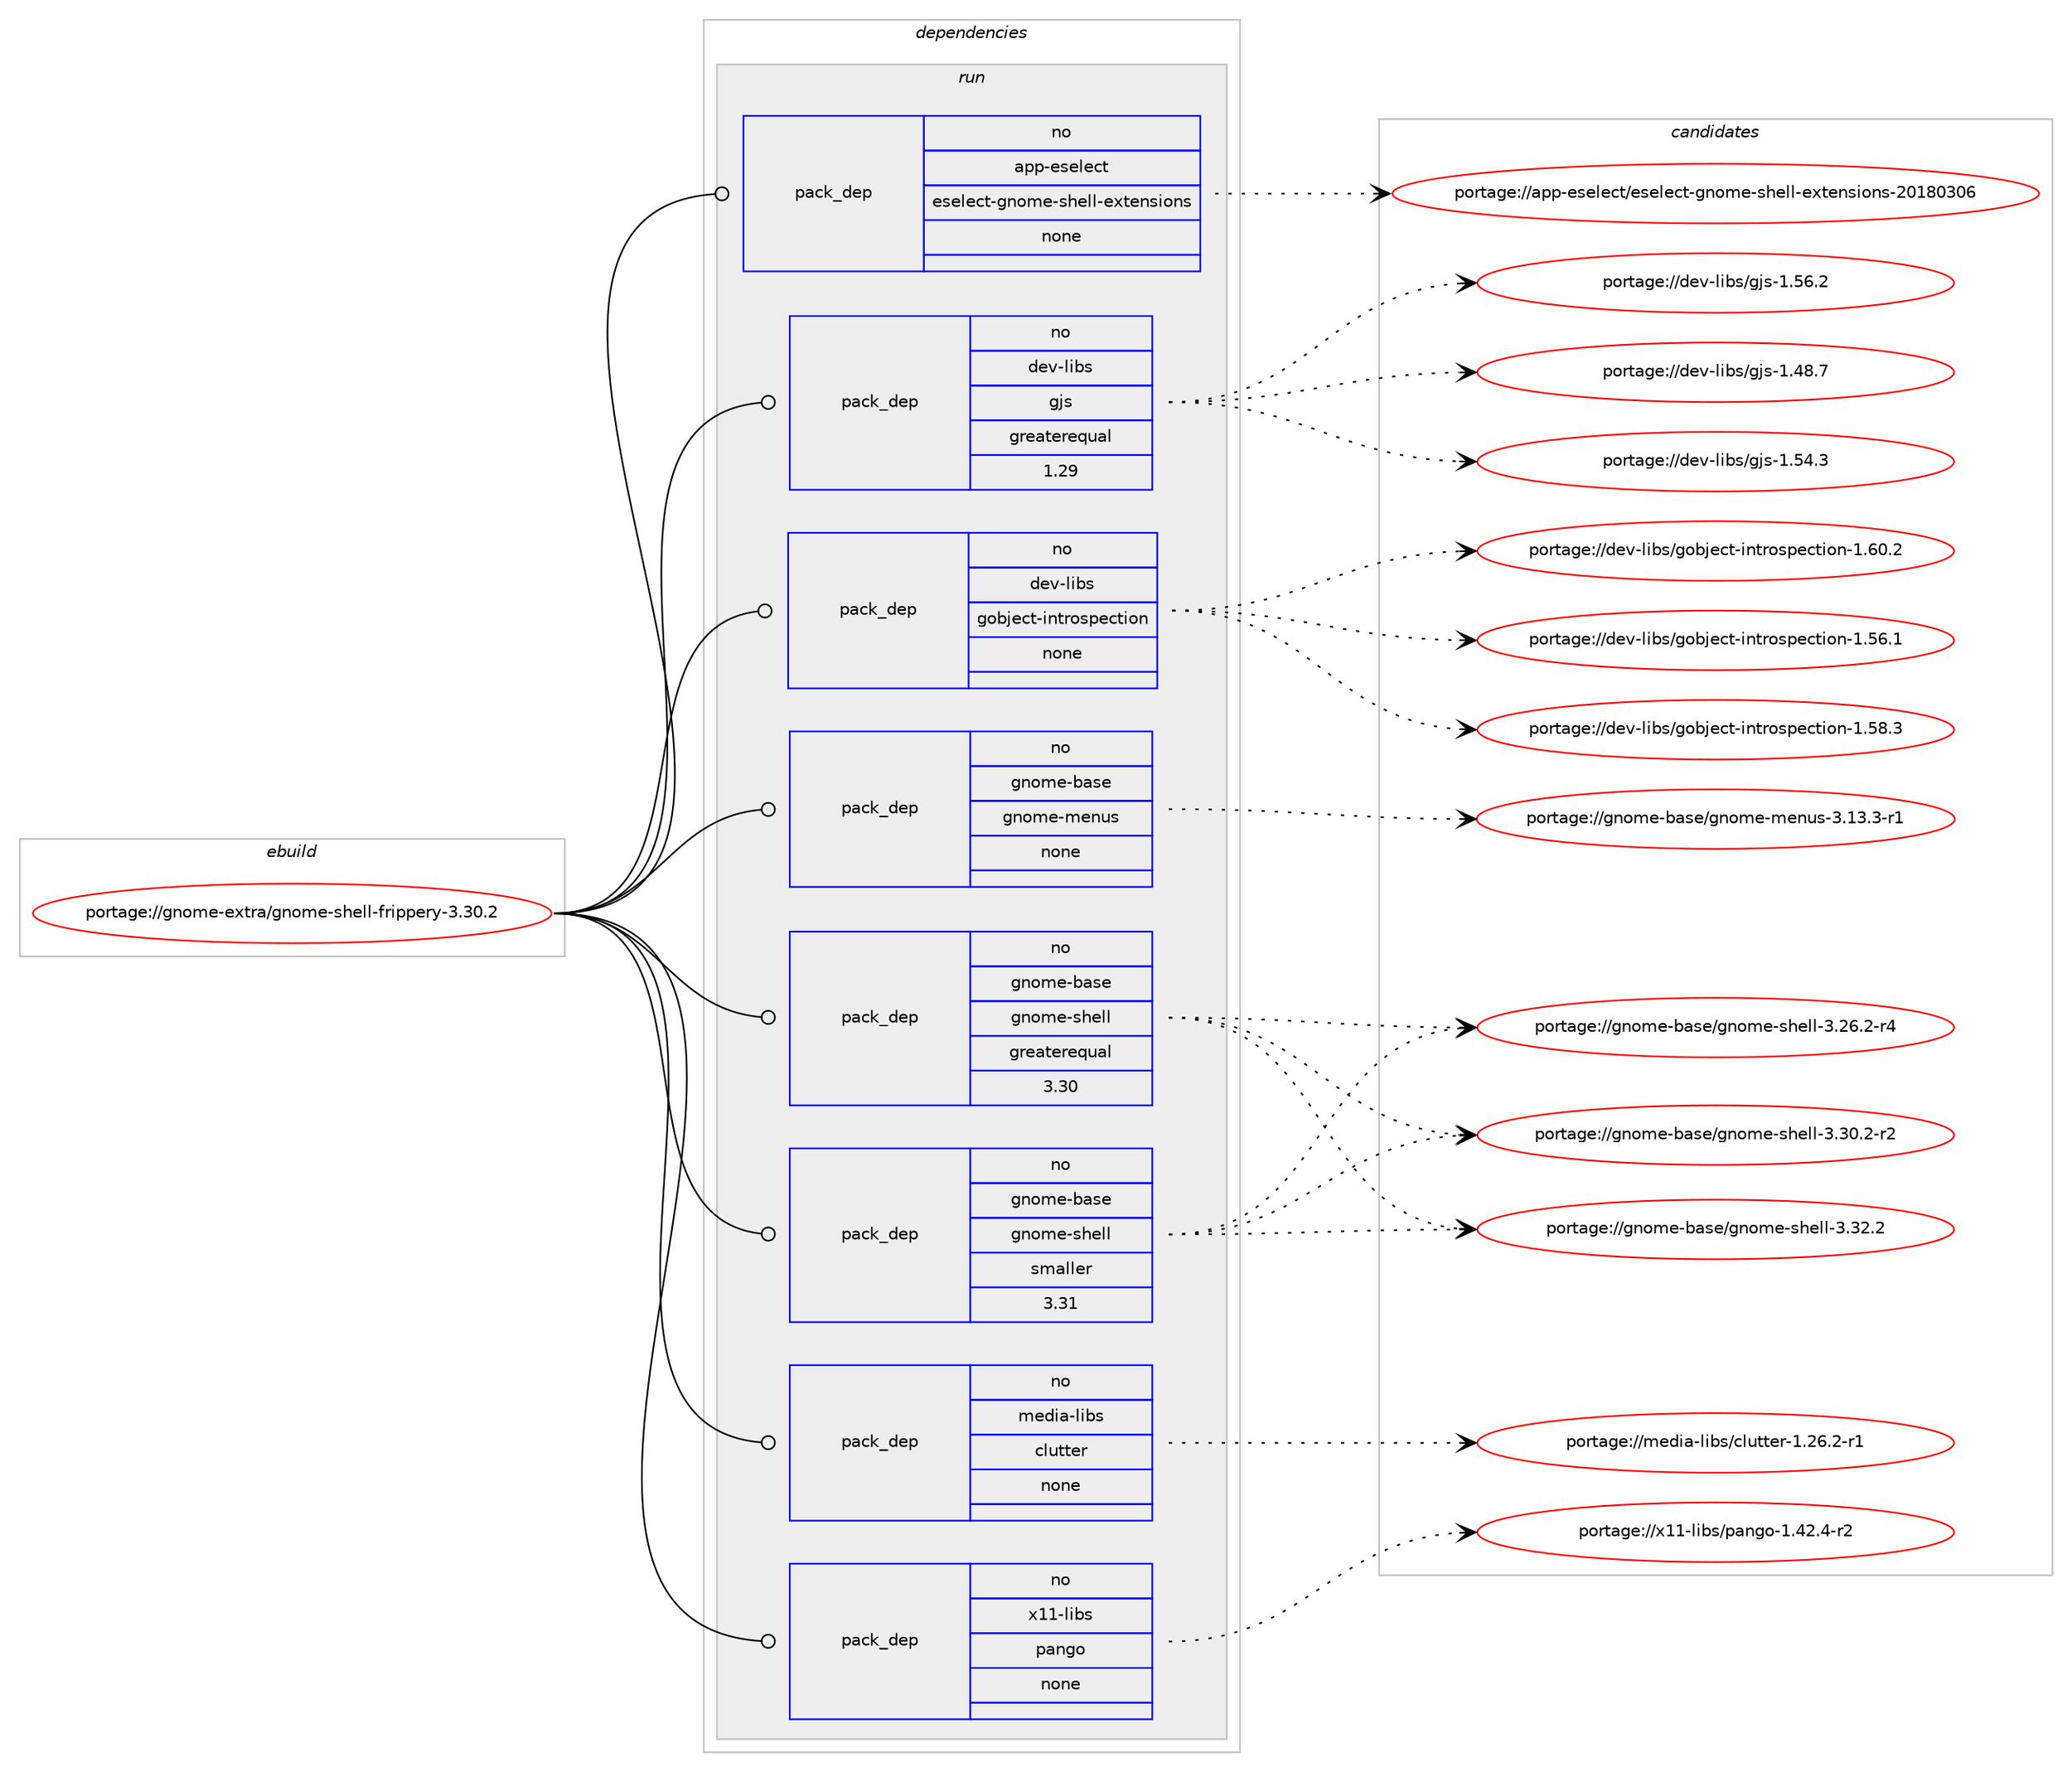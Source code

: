 digraph prolog {

# *************
# Graph options
# *************

newrank=true;
concentrate=true;
compound=true;
graph [rankdir=LR,fontname=Helvetica,fontsize=10,ranksep=1.5];#, ranksep=2.5, nodesep=0.2];
edge  [arrowhead=vee];
node  [fontname=Helvetica,fontsize=10];

# **********
# The ebuild
# **********

subgraph cluster_leftcol {
color=gray;
rank=same;
label=<<i>ebuild</i>>;
id [label="portage://gnome-extra/gnome-shell-frippery-3.30.2", color=red, width=4, href="../gnome-extra/gnome-shell-frippery-3.30.2.svg"];
}

# ****************
# The dependencies
# ****************

subgraph cluster_midcol {
color=gray;
label=<<i>dependencies</i>>;
subgraph cluster_compile {
fillcolor="#eeeeee";
style=filled;
label=<<i>compile</i>>;
}
subgraph cluster_compileandrun {
fillcolor="#eeeeee";
style=filled;
label=<<i>compile and run</i>>;
}
subgraph cluster_run {
fillcolor="#eeeeee";
style=filled;
label=<<i>run</i>>;
subgraph pack203392 {
dependency282004 [label=<<TABLE BORDER="0" CELLBORDER="1" CELLSPACING="0" CELLPADDING="4" WIDTH="220"><TR><TD ROWSPAN="6" CELLPADDING="30">pack_dep</TD></TR><TR><TD WIDTH="110">no</TD></TR><TR><TD>app-eselect</TD></TR><TR><TD>eselect-gnome-shell-extensions</TD></TR><TR><TD>none</TD></TR><TR><TD></TD></TR></TABLE>>, shape=none, color=blue];
}
id:e -> dependency282004:w [weight=20,style="solid",arrowhead="odot"];
subgraph pack203393 {
dependency282005 [label=<<TABLE BORDER="0" CELLBORDER="1" CELLSPACING="0" CELLPADDING="4" WIDTH="220"><TR><TD ROWSPAN="6" CELLPADDING="30">pack_dep</TD></TR><TR><TD WIDTH="110">no</TD></TR><TR><TD>dev-libs</TD></TR><TR><TD>gjs</TD></TR><TR><TD>greaterequal</TD></TR><TR><TD>1.29</TD></TR></TABLE>>, shape=none, color=blue];
}
id:e -> dependency282005:w [weight=20,style="solid",arrowhead="odot"];
subgraph pack203394 {
dependency282006 [label=<<TABLE BORDER="0" CELLBORDER="1" CELLSPACING="0" CELLPADDING="4" WIDTH="220"><TR><TD ROWSPAN="6" CELLPADDING="30">pack_dep</TD></TR><TR><TD WIDTH="110">no</TD></TR><TR><TD>dev-libs</TD></TR><TR><TD>gobject-introspection</TD></TR><TR><TD>none</TD></TR><TR><TD></TD></TR></TABLE>>, shape=none, color=blue];
}
id:e -> dependency282006:w [weight=20,style="solid",arrowhead="odot"];
subgraph pack203395 {
dependency282007 [label=<<TABLE BORDER="0" CELLBORDER="1" CELLSPACING="0" CELLPADDING="4" WIDTH="220"><TR><TD ROWSPAN="6" CELLPADDING="30">pack_dep</TD></TR><TR><TD WIDTH="110">no</TD></TR><TR><TD>gnome-base</TD></TR><TR><TD>gnome-menus</TD></TR><TR><TD>none</TD></TR><TR><TD></TD></TR></TABLE>>, shape=none, color=blue];
}
id:e -> dependency282007:w [weight=20,style="solid",arrowhead="odot"];
subgraph pack203396 {
dependency282008 [label=<<TABLE BORDER="0" CELLBORDER="1" CELLSPACING="0" CELLPADDING="4" WIDTH="220"><TR><TD ROWSPAN="6" CELLPADDING="30">pack_dep</TD></TR><TR><TD WIDTH="110">no</TD></TR><TR><TD>gnome-base</TD></TR><TR><TD>gnome-shell</TD></TR><TR><TD>greaterequal</TD></TR><TR><TD>3.30</TD></TR></TABLE>>, shape=none, color=blue];
}
id:e -> dependency282008:w [weight=20,style="solid",arrowhead="odot"];
subgraph pack203397 {
dependency282009 [label=<<TABLE BORDER="0" CELLBORDER="1" CELLSPACING="0" CELLPADDING="4" WIDTH="220"><TR><TD ROWSPAN="6" CELLPADDING="30">pack_dep</TD></TR><TR><TD WIDTH="110">no</TD></TR><TR><TD>gnome-base</TD></TR><TR><TD>gnome-shell</TD></TR><TR><TD>smaller</TD></TR><TR><TD>3.31</TD></TR></TABLE>>, shape=none, color=blue];
}
id:e -> dependency282009:w [weight=20,style="solid",arrowhead="odot"];
subgraph pack203398 {
dependency282010 [label=<<TABLE BORDER="0" CELLBORDER="1" CELLSPACING="0" CELLPADDING="4" WIDTH="220"><TR><TD ROWSPAN="6" CELLPADDING="30">pack_dep</TD></TR><TR><TD WIDTH="110">no</TD></TR><TR><TD>media-libs</TD></TR><TR><TD>clutter</TD></TR><TR><TD>none</TD></TR><TR><TD></TD></TR></TABLE>>, shape=none, color=blue];
}
id:e -> dependency282010:w [weight=20,style="solid",arrowhead="odot"];
subgraph pack203399 {
dependency282011 [label=<<TABLE BORDER="0" CELLBORDER="1" CELLSPACING="0" CELLPADDING="4" WIDTH="220"><TR><TD ROWSPAN="6" CELLPADDING="30">pack_dep</TD></TR><TR><TD WIDTH="110">no</TD></TR><TR><TD>x11-libs</TD></TR><TR><TD>pango</TD></TR><TR><TD>none</TD></TR><TR><TD></TD></TR></TABLE>>, shape=none, color=blue];
}
id:e -> dependency282011:w [weight=20,style="solid",arrowhead="odot"];
}
}

# **************
# The candidates
# **************

subgraph cluster_choices {
rank=same;
color=gray;
label=<<i>candidates</i>>;

subgraph choice203392 {
color=black;
nodesep=1;
choiceportage9711211245101115101108101991164710111510110810199116451031101111091014511510410110810845101120116101110115105111110115455048495648514854 [label="portage://app-eselect/eselect-gnome-shell-extensions-20180306", color=red, width=4,href="../app-eselect/eselect-gnome-shell-extensions-20180306.svg"];
dependency282004:e -> choiceportage9711211245101115101108101991164710111510110810199116451031101111091014511510410110810845101120116101110115105111110115455048495648514854:w [style=dotted,weight="100"];
}
subgraph choice203393 {
color=black;
nodesep=1;
choiceportage10010111845108105981154710310611545494652564655 [label="portage://dev-libs/gjs-1.48.7", color=red, width=4,href="../dev-libs/gjs-1.48.7.svg"];
choiceportage10010111845108105981154710310611545494653524651 [label="portage://dev-libs/gjs-1.54.3", color=red, width=4,href="../dev-libs/gjs-1.54.3.svg"];
choiceportage10010111845108105981154710310611545494653544650 [label="portage://dev-libs/gjs-1.56.2", color=red, width=4,href="../dev-libs/gjs-1.56.2.svg"];
dependency282005:e -> choiceportage10010111845108105981154710310611545494652564655:w [style=dotted,weight="100"];
dependency282005:e -> choiceportage10010111845108105981154710310611545494653524651:w [style=dotted,weight="100"];
dependency282005:e -> choiceportage10010111845108105981154710310611545494653544650:w [style=dotted,weight="100"];
}
subgraph choice203394 {
color=black;
nodesep=1;
choiceportage1001011184510810598115471031119810610199116451051101161141111151121019911610511111045494653544649 [label="portage://dev-libs/gobject-introspection-1.56.1", color=red, width=4,href="../dev-libs/gobject-introspection-1.56.1.svg"];
choiceportage1001011184510810598115471031119810610199116451051101161141111151121019911610511111045494653564651 [label="portage://dev-libs/gobject-introspection-1.58.3", color=red, width=4,href="../dev-libs/gobject-introspection-1.58.3.svg"];
choiceportage1001011184510810598115471031119810610199116451051101161141111151121019911610511111045494654484650 [label="portage://dev-libs/gobject-introspection-1.60.2", color=red, width=4,href="../dev-libs/gobject-introspection-1.60.2.svg"];
dependency282006:e -> choiceportage1001011184510810598115471031119810610199116451051101161141111151121019911610511111045494653544649:w [style=dotted,weight="100"];
dependency282006:e -> choiceportage1001011184510810598115471031119810610199116451051101161141111151121019911610511111045494653564651:w [style=dotted,weight="100"];
dependency282006:e -> choiceportage1001011184510810598115471031119810610199116451051101161141111151121019911610511111045494654484650:w [style=dotted,weight="100"];
}
subgraph choice203395 {
color=black;
nodesep=1;
choiceportage1031101111091014598971151014710311011110910145109101110117115455146495146514511449 [label="portage://gnome-base/gnome-menus-3.13.3-r1", color=red, width=4,href="../gnome-base/gnome-menus-3.13.3-r1.svg"];
dependency282007:e -> choiceportage1031101111091014598971151014710311011110910145109101110117115455146495146514511449:w [style=dotted,weight="100"];
}
subgraph choice203396 {
color=black;
nodesep=1;
choiceportage1031101111091014598971151014710311011110910145115104101108108455146505446504511452 [label="portage://gnome-base/gnome-shell-3.26.2-r4", color=red, width=4,href="../gnome-base/gnome-shell-3.26.2-r4.svg"];
choiceportage1031101111091014598971151014710311011110910145115104101108108455146514846504511450 [label="portage://gnome-base/gnome-shell-3.30.2-r2", color=red, width=4,href="../gnome-base/gnome-shell-3.30.2-r2.svg"];
choiceportage103110111109101459897115101471031101111091014511510410110810845514651504650 [label="portage://gnome-base/gnome-shell-3.32.2", color=red, width=4,href="../gnome-base/gnome-shell-3.32.2.svg"];
dependency282008:e -> choiceportage1031101111091014598971151014710311011110910145115104101108108455146505446504511452:w [style=dotted,weight="100"];
dependency282008:e -> choiceportage1031101111091014598971151014710311011110910145115104101108108455146514846504511450:w [style=dotted,weight="100"];
dependency282008:e -> choiceportage103110111109101459897115101471031101111091014511510410110810845514651504650:w [style=dotted,weight="100"];
}
subgraph choice203397 {
color=black;
nodesep=1;
choiceportage1031101111091014598971151014710311011110910145115104101108108455146505446504511452 [label="portage://gnome-base/gnome-shell-3.26.2-r4", color=red, width=4,href="../gnome-base/gnome-shell-3.26.2-r4.svg"];
choiceportage1031101111091014598971151014710311011110910145115104101108108455146514846504511450 [label="portage://gnome-base/gnome-shell-3.30.2-r2", color=red, width=4,href="../gnome-base/gnome-shell-3.30.2-r2.svg"];
choiceportage103110111109101459897115101471031101111091014511510410110810845514651504650 [label="portage://gnome-base/gnome-shell-3.32.2", color=red, width=4,href="../gnome-base/gnome-shell-3.32.2.svg"];
dependency282009:e -> choiceportage1031101111091014598971151014710311011110910145115104101108108455146505446504511452:w [style=dotted,weight="100"];
dependency282009:e -> choiceportage1031101111091014598971151014710311011110910145115104101108108455146514846504511450:w [style=dotted,weight="100"];
dependency282009:e -> choiceportage103110111109101459897115101471031101111091014511510410110810845514651504650:w [style=dotted,weight="100"];
}
subgraph choice203398 {
color=black;
nodesep=1;
choiceportage1091011001059745108105981154799108117116116101114454946505446504511449 [label="portage://media-libs/clutter-1.26.2-r1", color=red, width=4,href="../media-libs/clutter-1.26.2-r1.svg"];
dependency282010:e -> choiceportage1091011001059745108105981154799108117116116101114454946505446504511449:w [style=dotted,weight="100"];
}
subgraph choice203399 {
color=black;
nodesep=1;
choiceportage120494945108105981154711297110103111454946525046524511450 [label="portage://x11-libs/pango-1.42.4-r2", color=red, width=4,href="../x11-libs/pango-1.42.4-r2.svg"];
dependency282011:e -> choiceportage120494945108105981154711297110103111454946525046524511450:w [style=dotted,weight="100"];
}
}

}
